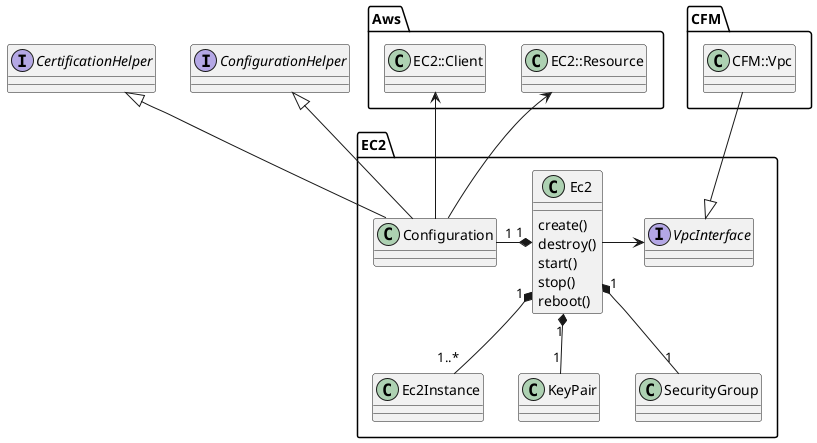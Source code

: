 @startuml

package Aws {
  class EC2::Client
  class EC2::Resource
}

package CFM {
  class CFM::Vpc
}

Interface CertificationHelper
Interface ConfigurationHelper

package EC2 {
  Interface VpcInterface
  VpcInterface <|-u- CFM::Vpc

  class Ec2 {
    create()
    destroy()
    start()
    stop()
    reboot()
  }
  CertificationHelper <|-- Configuration
  ConfigurationHelper <|-- Configuration
  Configuration -u-> EC2::Client
  Configuration -u-> EC2::Resource
  Ec2 -r-> VpcInterface
  Ec2 "1" *-l- "1" Configuration
  Ec2 "1" *-- "1..*" Ec2Instance
  Ec2 "1" *-- "1" KeyPair
  Ec2 "1" *-- "1" SecurityGroup

}

@enduml